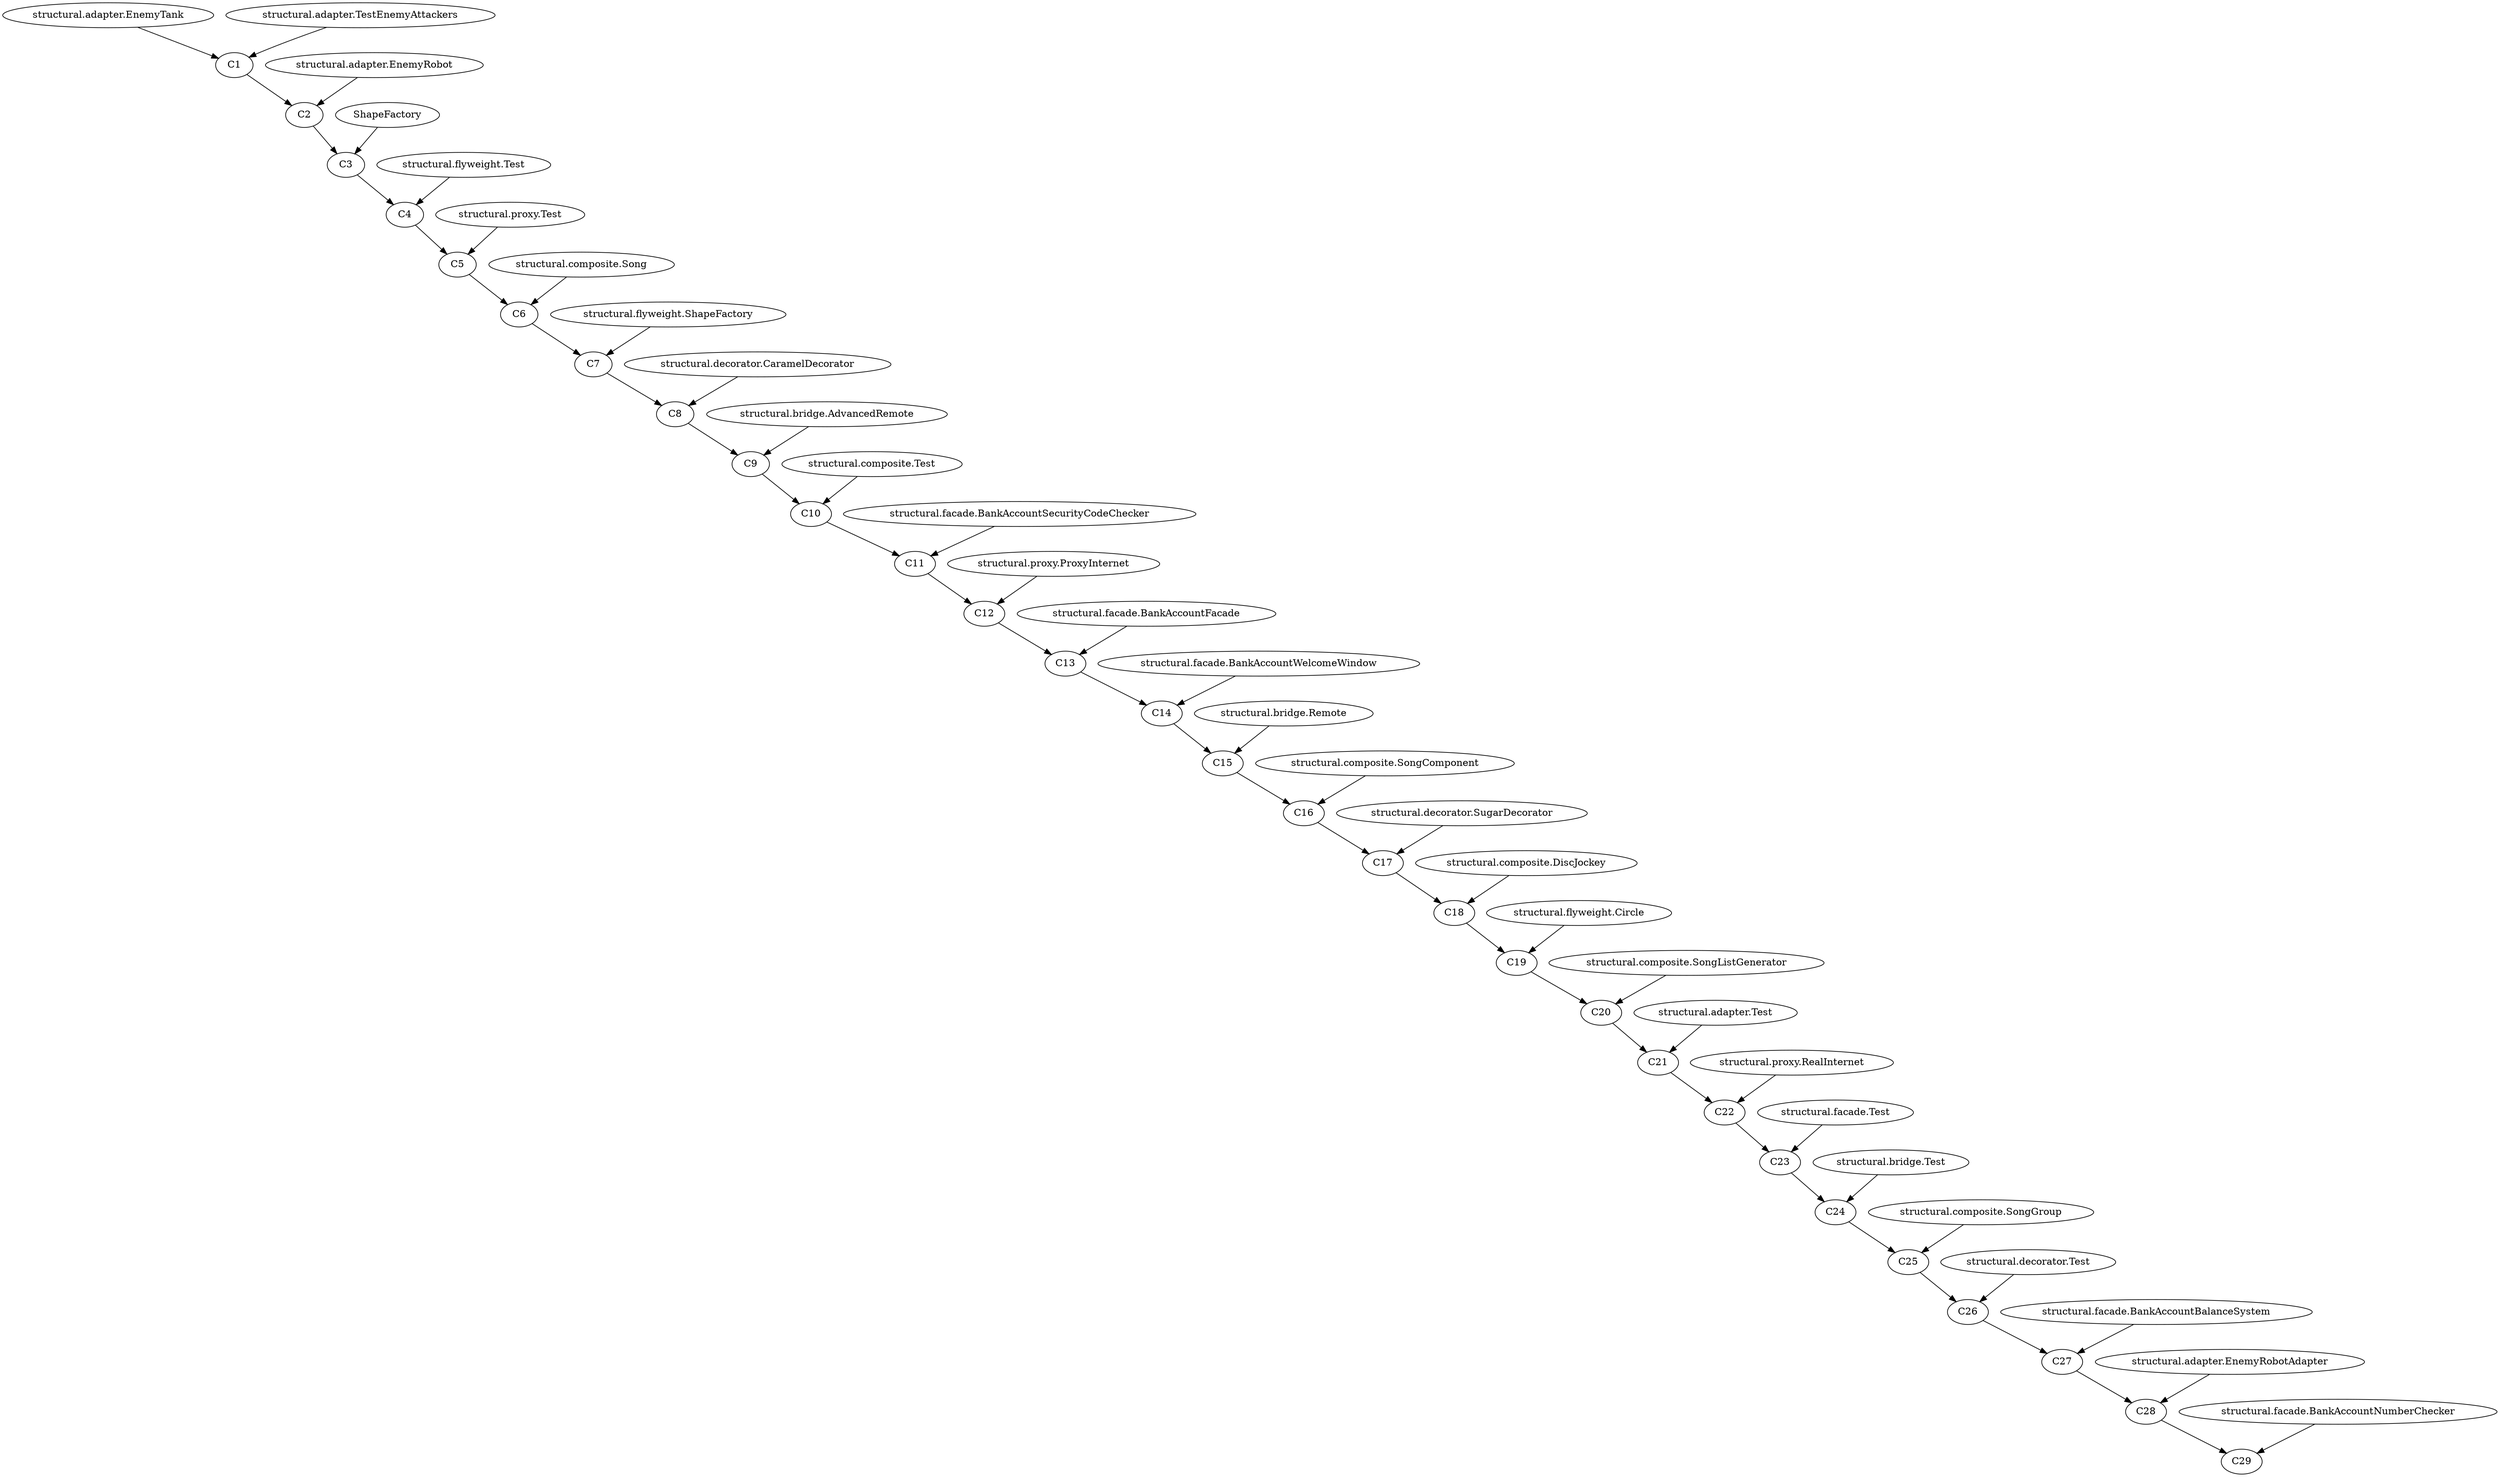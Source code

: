 digraph G {
"structural.adapter.EnemyTank" -> "C1" "structural.adapter.TestEnemyAttackers" -> "C1" "C1" -> "C2" "structural.adapter.EnemyRobot" -> "C2" "C2" -> "C3" "ShapeFactory" -> "C3" "C3" -> "C4" "structural.flyweight.Test" -> "C4" "C4" -> "C5" "structural.proxy.Test" -> "C5" "C5" -> "C6" "structural.composite.Song" -> "C6" "C6" -> "C7" "structural.flyweight.ShapeFactory" -> "C7" "C7" -> "C8" "structural.decorator.CaramelDecorator" -> "C8" "C8" -> "C9" "structural.bridge.AdvancedRemote" -> "C9" "C9" -> "C10" "structural.composite.Test" -> "C10" "C10" -> "C11" "structural.facade.BankAccountSecurityCodeChecker" -> "C11" "C11" -> "C12" "structural.proxy.ProxyInternet" -> "C12" "C12" -> "C13" "structural.facade.BankAccountFacade" -> "C13" "C13" -> "C14" "structural.facade.BankAccountWelcomeWindow" -> "C14" "C14" -> "C15" "structural.bridge.Remote" -> "C15" "C15" -> "C16" "structural.composite.SongComponent" -> "C16" "C16" -> "C17" "structural.decorator.SugarDecorator" -> "C17" "C17" -> "C18" "structural.composite.DiscJockey" -> "C18" "C18" -> "C19" "structural.flyweight.Circle" -> "C19" "C19" -> "C20" "structural.composite.SongListGenerator" -> "C20" "C20" -> "C21" "structural.adapter.Test" -> "C21" "C21" -> "C22" "structural.proxy.RealInternet" -> "C22" "C22" -> "C23" "structural.facade.Test" -> "C23" "C23" -> "C24" "structural.bridge.Test" -> "C24" "C24" -> "C25" "structural.composite.SongGroup" -> "C25" "C25" -> "C26" "structural.decorator.Test" -> "C26" "C26" -> "C27" "structural.facade.BankAccountBalanceSystem" -> "C27" "C27" -> "C28" "structural.adapter.EnemyRobotAdapter" -> "C28" "C28" -> "C29" "structural.facade.BankAccountNumberChecker" -> "C29" 
}
